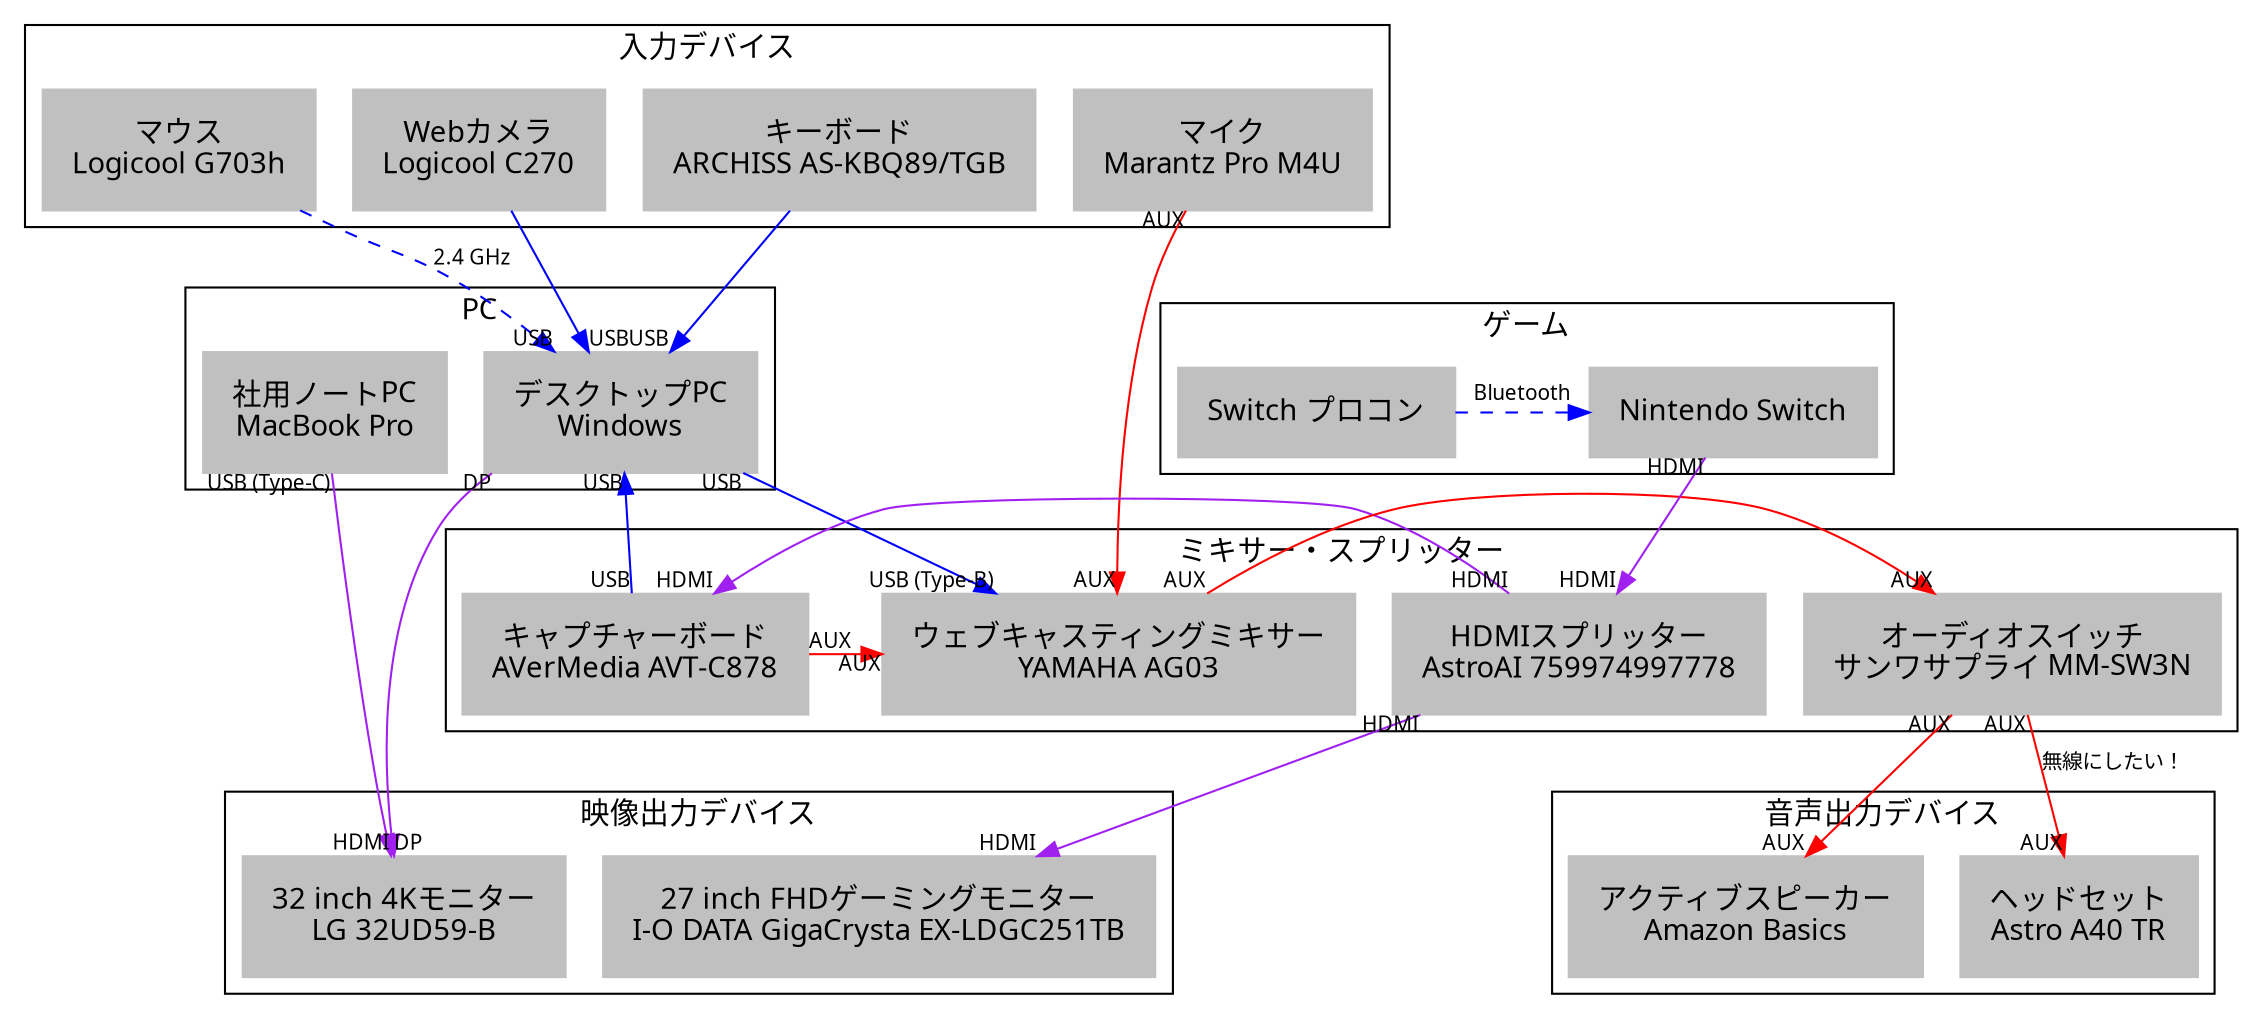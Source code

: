 digraph {
    newrank=true;

    graph [fontname="mplus-1p-light"];
    node [fontname="mplus-1p-light", margin=0.2, color="gray", shape="box", style="filled"];
    edge [fontname="mplus-1p-light", fontsize=10];

    subgraph cluster_pcs {
        label="PC";
        rank=same;
        pc_windows [label="デスクトップPC\nWindows"];
        pc_mbp [label="社用ノートPC\nMacBook Pro"];
    }

    subgraph cluster_input {
        label="入力デバイス";
        rank=same;
        keyboard [label="キーボード\nARCHISS AS-KBQ89/TGB"];
        mouse [label="マウス\nLogicool G703h"];
        mic [label="マイク\nMarantz Pro M4U"];
        cam [label="Webカメラ\nLogicool C270"];
    }

    subgraph cluster_mix {
        label="ミキサー・スプリッター";
        rank=same;
        hdmi_splitter [label="HDMIスプリッター\nAstroAI 759974997778"];
        capture_board [label="キャプチャーボード\nAVerMedia AVT-C878"];
        webcasting_mixer [label="ウェブキャスティングミキサー\nYAMAHA AG03"];
        audio_switcher [label="オーディオスイッチ\nサンワサプライ MM-SW3N"];
    }

    subgraph cluster_video_output {
        label="映像出力デバイス";
        rank=same;
        monitor_4k [label="32 inch 4Kモニター\nLG 32UD59-B"];
        monitor_gigacrysta [label="27 inch FHDゲーミングモニター\nI-O DATA GigaCrysta EX-LDGC251TB"];
    }

    subgraph cluster_audio_output {
        label="音声出力デバイス";
        rank=same;
        active_speaker [label="アクティブスピーカー\nAmazon Basics"];
        headset [label="ヘッドセット\nAstro A40 TR"];
    }

    subgraph cluster_videogame {
        label="ゲーム";
        rank=same;
        nintendo_switch [label="Nintendo Switch"];
        switch_controller [color="gray", label="Switch プロコン"];
    }

    { rank=same; monitor_4k, monitor_gigacrysta, active_speaker, headset }

    nintendo_switch   -> hdmi_splitter      [color=purple, taillabel="HDMI", headlabel="HDMI"];
    hdmi_splitter     -> monitor_gigacrysta [color=purple, taillabel="HDMI", headlabel="HDMI"];
    hdmi_splitter     -> capture_board      [color=purple, taillabel="HDMI", headlabel="HDMI"];
    capture_board     -> pc_windows         [color=blue, taillabel="USB", headlabel="USB"];

    mouse             -> pc_windows         [color=blue, headlabel="USB", label="2.4 GHz", style="dashed"];
    keyboard          -> pc_windows         [color=blue, headlabel="USB"];
    mic               -> webcasting_mixer   [color=red, taillabel="AUX", headlabel="AUX"];
    cam               -> pc_windows         [color=blue, headlabel="USB"];
    switch_controller -> nintendo_switch    [color=blue, label="Bluetooth", style="dashed"];

    pc_windows        -> monitor_4k         [color=purple, taillabel="DP", headlabel="DP"];
    pc_mbp            -> monitor_4k         [color=purple, taillabel="USB (Type-C)", headlabel="HDMI"];
    pc_windows        -> webcasting_mixer   [color=blue, taillabel="USB", headlabel="USB (Type-B)"]

    webcasting_mixer  -> audio_switcher     [color=red, taillabel="AUX", headlabel="AUX"];
    audio_switcher    -> headset            [color=red, taillabel="AUX", headlabel="AUX", label="無線にしたい！"];
    audio_switcher    -> active_speaker     [color=red, taillabel="AUX", headlabel="AUX"];

    capture_board     -> webcasting_mixer   [color=red, taillabel="AUX", headlabel="AUX"];
}
